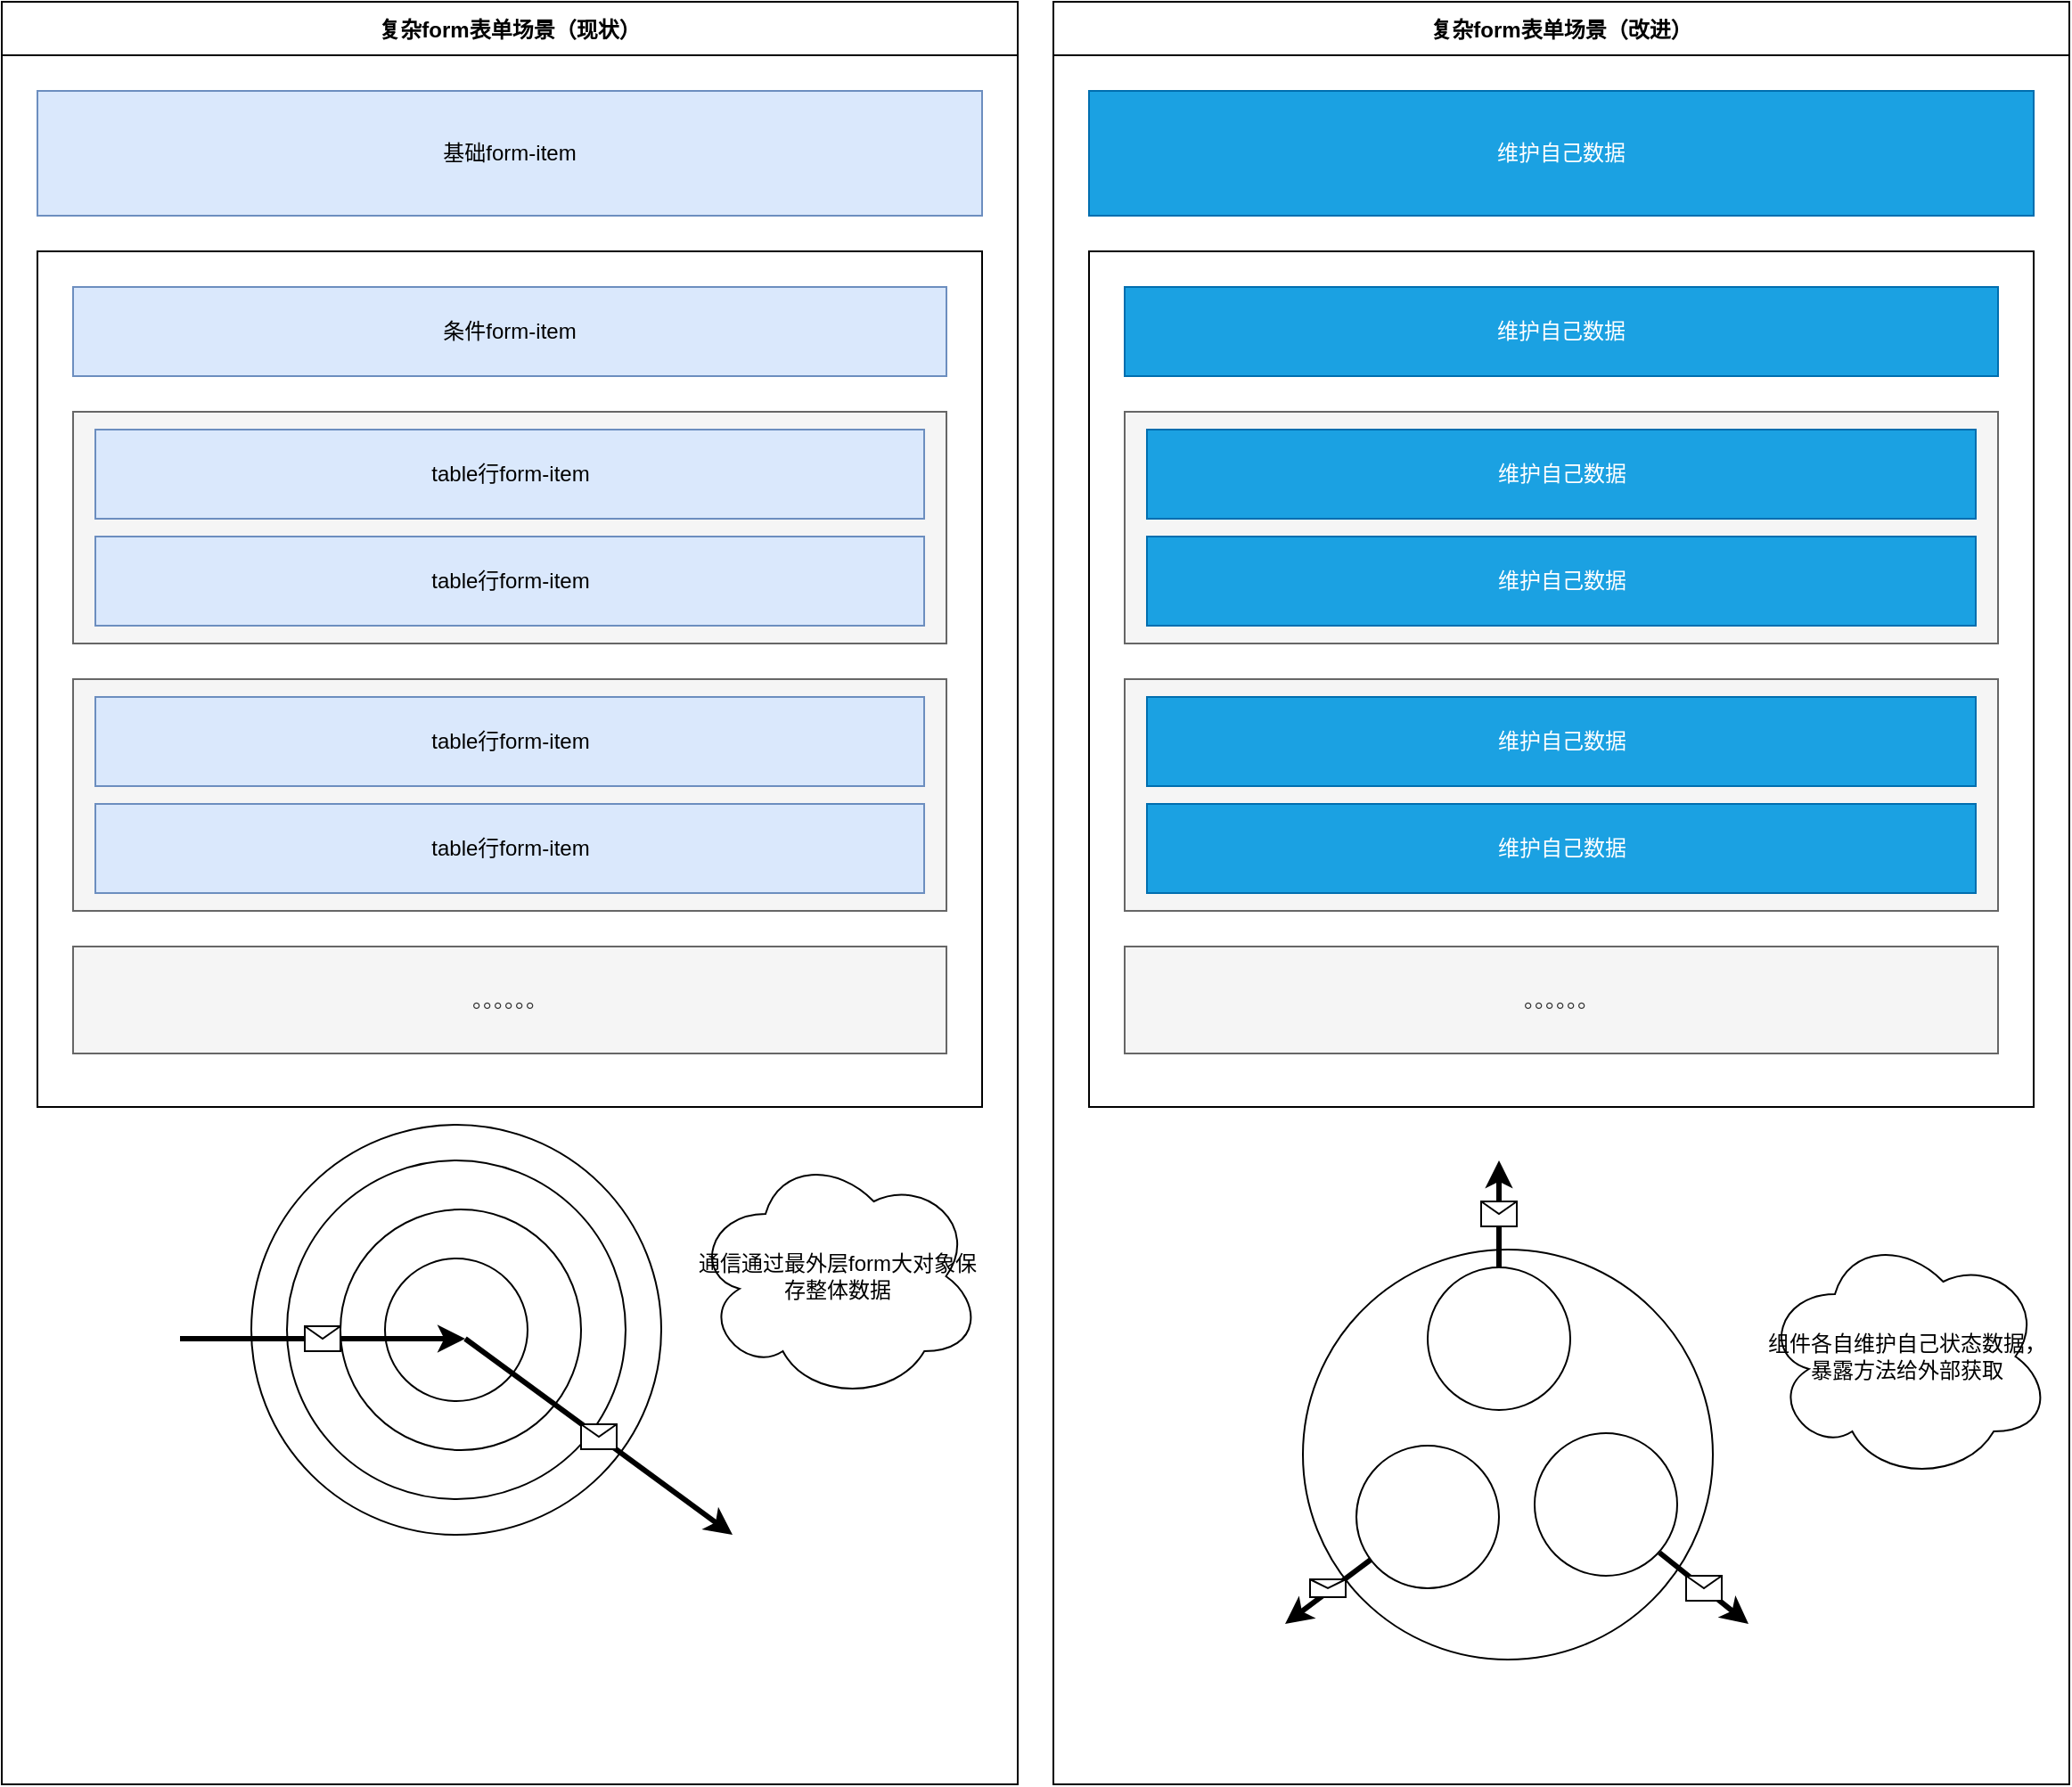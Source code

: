 <mxfile version="20.2.7" type="github">
  <diagram id="Zaga9qkzAIN2O5LOIXib" name="第 1 页">
    <mxGraphModel dx="1586" dy="1122" grid="1" gridSize="10" guides="1" tooltips="1" connect="1" arrows="1" fold="1" page="1" pageScale="1" pageWidth="1200" pageHeight="1920" math="0" shadow="0">
      <root>
        <mxCell id="0" />
        <mxCell id="1" parent="0" />
        <mxCell id="MjGtJd_8UJtEKSlYFc13-2" value="复杂form表单场景（现状）" style="swimlane;startSize=30;" vertex="1" parent="1">
          <mxGeometry x="50" y="40" width="570" height="1000" as="geometry" />
        </mxCell>
        <mxCell id="MjGtJd_8UJtEKSlYFc13-5" value="基础form-item" style="rounded=0;whiteSpace=wrap;html=1;fillColor=#dae8fc;strokeColor=#6c8ebf;" vertex="1" parent="MjGtJd_8UJtEKSlYFc13-2">
          <mxGeometry x="20" y="50" width="530" height="70" as="geometry" />
        </mxCell>
        <mxCell id="MjGtJd_8UJtEKSlYFc13-6" value="" style="rounded=0;whiteSpace=wrap;html=1;" vertex="1" parent="MjGtJd_8UJtEKSlYFc13-2">
          <mxGeometry x="20" y="140" width="530" height="480" as="geometry" />
        </mxCell>
        <mxCell id="MjGtJd_8UJtEKSlYFc13-7" value="条件form-item" style="rounded=0;whiteSpace=wrap;html=1;fillColor=#dae8fc;strokeColor=#6c8ebf;" vertex="1" parent="MjGtJd_8UJtEKSlYFc13-2">
          <mxGeometry x="40" y="160" width="490" height="50" as="geometry" />
        </mxCell>
        <mxCell id="MjGtJd_8UJtEKSlYFc13-8" value="" style="rounded=0;whiteSpace=wrap;html=1;fillColor=#f5f5f5;fontColor=#333333;strokeColor=#666666;" vertex="1" parent="MjGtJd_8UJtEKSlYFc13-2">
          <mxGeometry x="40" y="230" width="490" height="130" as="geometry" />
        </mxCell>
        <mxCell id="MjGtJd_8UJtEKSlYFc13-9" value="table行form-item" style="rounded=0;whiteSpace=wrap;html=1;fillColor=#dae8fc;strokeColor=#6c8ebf;" vertex="1" parent="MjGtJd_8UJtEKSlYFc13-2">
          <mxGeometry x="52.5" y="240" width="465" height="50" as="geometry" />
        </mxCell>
        <mxCell id="MjGtJd_8UJtEKSlYFc13-10" value="table行form-item" style="rounded=0;whiteSpace=wrap;html=1;fillColor=#dae8fc;strokeColor=#6c8ebf;" vertex="1" parent="MjGtJd_8UJtEKSlYFc13-2">
          <mxGeometry x="52.5" y="300" width="465" height="50" as="geometry" />
        </mxCell>
        <mxCell id="MjGtJd_8UJtEKSlYFc13-14" value="" style="rounded=0;whiteSpace=wrap;html=1;fillColor=#f5f5f5;fontColor=#333333;strokeColor=#666666;" vertex="1" parent="MjGtJd_8UJtEKSlYFc13-2">
          <mxGeometry x="40" y="380" width="490" height="130" as="geometry" />
        </mxCell>
        <mxCell id="MjGtJd_8UJtEKSlYFc13-15" value="table行form-item" style="rounded=0;whiteSpace=wrap;html=1;fillColor=#dae8fc;strokeColor=#6c8ebf;" vertex="1" parent="MjGtJd_8UJtEKSlYFc13-2">
          <mxGeometry x="52.5" y="390" width="465" height="50" as="geometry" />
        </mxCell>
        <mxCell id="MjGtJd_8UJtEKSlYFc13-16" value="table行form-item" style="rounded=0;whiteSpace=wrap;html=1;fillColor=#dae8fc;strokeColor=#6c8ebf;" vertex="1" parent="MjGtJd_8UJtEKSlYFc13-2">
          <mxGeometry x="52.5" y="450" width="465" height="50" as="geometry" />
        </mxCell>
        <mxCell id="MjGtJd_8UJtEKSlYFc13-17" value="。。。。。。" style="rounded=0;whiteSpace=wrap;html=1;fillColor=#f5f5f5;fontColor=#333333;strokeColor=#666666;" vertex="1" parent="MjGtJd_8UJtEKSlYFc13-2">
          <mxGeometry x="40" y="530" width="490" height="60" as="geometry" />
        </mxCell>
        <mxCell id="MjGtJd_8UJtEKSlYFc13-18" value="" style="ellipse;whiteSpace=wrap;html=1;aspect=fixed;" vertex="1" parent="MjGtJd_8UJtEKSlYFc13-2">
          <mxGeometry x="140" y="630" width="230" height="230" as="geometry" />
        </mxCell>
        <mxCell id="MjGtJd_8UJtEKSlYFc13-20" value="" style="ellipse;whiteSpace=wrap;html=1;aspect=fixed;" vertex="1" parent="MjGtJd_8UJtEKSlYFc13-2">
          <mxGeometry x="160" y="650" width="190" height="190" as="geometry" />
        </mxCell>
        <mxCell id="MjGtJd_8UJtEKSlYFc13-19" value="" style="ellipse;whiteSpace=wrap;html=1;aspect=fixed;" vertex="1" parent="MjGtJd_8UJtEKSlYFc13-2">
          <mxGeometry x="190" y="677.5" width="135" height="135" as="geometry" />
        </mxCell>
        <mxCell id="MjGtJd_8UJtEKSlYFc13-21" value="" style="ellipse;whiteSpace=wrap;html=1;aspect=fixed;" vertex="1" parent="MjGtJd_8UJtEKSlYFc13-2">
          <mxGeometry x="215" y="705" width="80" height="80" as="geometry" />
        </mxCell>
        <mxCell id="MjGtJd_8UJtEKSlYFc13-28" value="" style="endArrow=classic;html=1;rounded=0;strokeWidth=3;" edge="1" parent="MjGtJd_8UJtEKSlYFc13-2">
          <mxGeometry relative="1" as="geometry">
            <mxPoint x="100" y="750" as="sourcePoint" />
            <mxPoint x="260" y="750" as="targetPoint" />
            <Array as="points">
              <mxPoint x="120" y="750" />
            </Array>
          </mxGeometry>
        </mxCell>
        <mxCell id="MjGtJd_8UJtEKSlYFc13-29" value="" style="shape=message;html=1;outlineConnect=0;" vertex="1" parent="MjGtJd_8UJtEKSlYFc13-28">
          <mxGeometry width="20" height="14" relative="1" as="geometry">
            <mxPoint x="-10" y="-7" as="offset" />
          </mxGeometry>
        </mxCell>
        <mxCell id="MjGtJd_8UJtEKSlYFc13-54" value="通信通过最外层form大对象保存整体数据" style="ellipse;shape=cloud;whiteSpace=wrap;html=1;" vertex="1" parent="MjGtJd_8UJtEKSlYFc13-2">
          <mxGeometry x="388" y="645" width="162" height="140" as="geometry" />
        </mxCell>
        <mxCell id="MjGtJd_8UJtEKSlYFc13-75" value="" style="endArrow=classic;html=1;rounded=0;strokeWidth=3;" edge="1" parent="MjGtJd_8UJtEKSlYFc13-2">
          <mxGeometry relative="1" as="geometry">
            <mxPoint x="260" y="750" as="sourcePoint" />
            <mxPoint x="410" y="860" as="targetPoint" />
          </mxGeometry>
        </mxCell>
        <mxCell id="MjGtJd_8UJtEKSlYFc13-76" value="" style="shape=message;html=1;outlineConnect=0;" vertex="1" parent="MjGtJd_8UJtEKSlYFc13-75">
          <mxGeometry width="20" height="14" relative="1" as="geometry">
            <mxPoint x="-10" y="-7" as="offset" />
          </mxGeometry>
        </mxCell>
        <mxCell id="MjGtJd_8UJtEKSlYFc13-31" value="复杂form表单场景（改进）" style="swimlane;startSize=30;" vertex="1" parent="1">
          <mxGeometry x="640" y="40" width="570" height="1000" as="geometry" />
        </mxCell>
        <mxCell id="MjGtJd_8UJtEKSlYFc13-32" value="维护自己数据" style="rounded=0;whiteSpace=wrap;html=1;fillColor=#1ba1e2;strokeColor=#006EAF;fontColor=#ffffff;" vertex="1" parent="MjGtJd_8UJtEKSlYFc13-31">
          <mxGeometry x="20" y="50" width="530" height="70" as="geometry" />
        </mxCell>
        <mxCell id="MjGtJd_8UJtEKSlYFc13-33" value="" style="rounded=0;whiteSpace=wrap;html=1;" vertex="1" parent="MjGtJd_8UJtEKSlYFc13-31">
          <mxGeometry x="20" y="140" width="530" height="480" as="geometry" />
        </mxCell>
        <mxCell id="MjGtJd_8UJtEKSlYFc13-34" value="维护自己数据" style="rounded=0;whiteSpace=wrap;html=1;fillColor=#1ba1e2;strokeColor=#006EAF;fontColor=#ffffff;" vertex="1" parent="MjGtJd_8UJtEKSlYFc13-31">
          <mxGeometry x="40" y="160" width="490" height="50" as="geometry" />
        </mxCell>
        <mxCell id="MjGtJd_8UJtEKSlYFc13-35" value="" style="rounded=0;whiteSpace=wrap;html=1;fillColor=#f5f5f5;fontColor=#333333;strokeColor=#666666;" vertex="1" parent="MjGtJd_8UJtEKSlYFc13-31">
          <mxGeometry x="40" y="230" width="490" height="130" as="geometry" />
        </mxCell>
        <mxCell id="MjGtJd_8UJtEKSlYFc13-36" value="&lt;span style=&quot;color: rgb(255, 255, 255);&quot;&gt;维护自己数据&lt;/span&gt;" style="rounded=0;whiteSpace=wrap;html=1;fillColor=#1ba1e2;strokeColor=#006EAF;fontColor=#ffffff;" vertex="1" parent="MjGtJd_8UJtEKSlYFc13-31">
          <mxGeometry x="52.5" y="240" width="465" height="50" as="geometry" />
        </mxCell>
        <mxCell id="MjGtJd_8UJtEKSlYFc13-37" value="&lt;span style=&quot;color: rgb(255, 255, 255);&quot;&gt;维护自己数据&lt;/span&gt;" style="rounded=0;whiteSpace=wrap;html=1;fillColor=#1ba1e2;strokeColor=#006EAF;fontColor=#ffffff;" vertex="1" parent="MjGtJd_8UJtEKSlYFc13-31">
          <mxGeometry x="52.5" y="300" width="465" height="50" as="geometry" />
        </mxCell>
        <mxCell id="MjGtJd_8UJtEKSlYFc13-38" value="" style="rounded=0;whiteSpace=wrap;html=1;fillColor=#f5f5f5;fontColor=#333333;strokeColor=#666666;" vertex="1" parent="MjGtJd_8UJtEKSlYFc13-31">
          <mxGeometry x="40" y="380" width="490" height="130" as="geometry" />
        </mxCell>
        <mxCell id="MjGtJd_8UJtEKSlYFc13-39" value="&lt;span style=&quot;color: rgb(255, 255, 255);&quot;&gt;维护自己数据&lt;/span&gt;" style="rounded=0;whiteSpace=wrap;html=1;fillColor=#1ba1e2;strokeColor=#006EAF;fontColor=#ffffff;" vertex="1" parent="MjGtJd_8UJtEKSlYFc13-31">
          <mxGeometry x="52.5" y="390" width="465" height="50" as="geometry" />
        </mxCell>
        <mxCell id="MjGtJd_8UJtEKSlYFc13-40" value="&lt;span style=&quot;color: rgb(255, 255, 255);&quot;&gt;维护自己数据&lt;/span&gt;" style="rounded=0;whiteSpace=wrap;html=1;fillColor=#1ba1e2;strokeColor=#006EAF;fontColor=#ffffff;" vertex="1" parent="MjGtJd_8UJtEKSlYFc13-31">
          <mxGeometry x="52.5" y="450" width="465" height="50" as="geometry" />
        </mxCell>
        <mxCell id="MjGtJd_8UJtEKSlYFc13-41" value="。。。。。。" style="rounded=0;whiteSpace=wrap;html=1;fillColor=#f5f5f5;fontColor=#333333;strokeColor=#666666;" vertex="1" parent="MjGtJd_8UJtEKSlYFc13-31">
          <mxGeometry x="40" y="530" width="490" height="60" as="geometry" />
        </mxCell>
        <mxCell id="MjGtJd_8UJtEKSlYFc13-42" value="" style="ellipse;whiteSpace=wrap;html=1;aspect=fixed;" vertex="1" parent="MjGtJd_8UJtEKSlYFc13-31">
          <mxGeometry x="140" y="700" width="230" height="230" as="geometry" />
        </mxCell>
        <mxCell id="MjGtJd_8UJtEKSlYFc13-48" value="" style="ellipse;whiteSpace=wrap;html=1;aspect=fixed;" vertex="1" parent="MjGtJd_8UJtEKSlYFc13-31">
          <mxGeometry x="210" y="710" width="80" height="80" as="geometry" />
        </mxCell>
        <mxCell id="MjGtJd_8UJtEKSlYFc13-49" value="" style="ellipse;whiteSpace=wrap;html=1;aspect=fixed;" vertex="1" parent="MjGtJd_8UJtEKSlYFc13-31">
          <mxGeometry x="170" y="810" width="80" height="80" as="geometry" />
        </mxCell>
        <mxCell id="MjGtJd_8UJtEKSlYFc13-50" value="" style="ellipse;whiteSpace=wrap;html=1;aspect=fixed;" vertex="1" parent="MjGtJd_8UJtEKSlYFc13-31">
          <mxGeometry x="270" y="803" width="80" height="80" as="geometry" />
        </mxCell>
        <mxCell id="MjGtJd_8UJtEKSlYFc13-55" value="组件各自维护自己状态数据，暴露方法给外部获取" style="ellipse;shape=cloud;whiteSpace=wrap;html=1;" vertex="1" parent="MjGtJd_8UJtEKSlYFc13-31">
          <mxGeometry x="398" y="690" width="162" height="140" as="geometry" />
        </mxCell>
        <mxCell id="MjGtJd_8UJtEKSlYFc13-70" value="" style="endArrow=classic;html=1;rounded=0;strokeWidth=3;" edge="1" parent="MjGtJd_8UJtEKSlYFc13-31">
          <mxGeometry relative="1" as="geometry">
            <mxPoint x="340" y="870" as="sourcePoint" />
            <mxPoint x="390" y="910" as="targetPoint" />
          </mxGeometry>
        </mxCell>
        <mxCell id="MjGtJd_8UJtEKSlYFc13-71" value="" style="shape=message;html=1;outlineConnect=0;" vertex="1" parent="MjGtJd_8UJtEKSlYFc13-70">
          <mxGeometry width="20" height="14" relative="1" as="geometry">
            <mxPoint x="-10" y="-7" as="offset" />
          </mxGeometry>
        </mxCell>
        <mxCell id="MjGtJd_8UJtEKSlYFc13-73" value="" style="endArrow=classic;html=1;rounded=0;strokeWidth=3;exitX=0.5;exitY=0;exitDx=0;exitDy=0;" edge="1" parent="MjGtJd_8UJtEKSlYFc13-31" source="MjGtJd_8UJtEKSlYFc13-48">
          <mxGeometry relative="1" as="geometry">
            <mxPoint x="230" y="610" as="sourcePoint" />
            <mxPoint x="250" y="650" as="targetPoint" />
          </mxGeometry>
        </mxCell>
        <mxCell id="MjGtJd_8UJtEKSlYFc13-74" value="" style="shape=message;html=1;outlineConnect=0;" vertex="1" parent="MjGtJd_8UJtEKSlYFc13-73">
          <mxGeometry width="20" height="14" relative="1" as="geometry">
            <mxPoint x="-10" y="-7" as="offset" />
          </mxGeometry>
        </mxCell>
        <mxCell id="MjGtJd_8UJtEKSlYFc13-60" value="" style="endArrow=classic;html=1;rounded=0;strokeWidth=3;" edge="1" parent="1" source="MjGtJd_8UJtEKSlYFc13-49">
          <mxGeometry relative="1" as="geometry">
            <mxPoint x="670" y="880" as="sourcePoint" />
            <mxPoint x="770" y="950" as="targetPoint" />
          </mxGeometry>
        </mxCell>
        <mxCell id="MjGtJd_8UJtEKSlYFc13-61" value="" style="shape=message;html=1;outlineConnect=0;" vertex="1" parent="MjGtJd_8UJtEKSlYFc13-60">
          <mxGeometry width="20" height="10" relative="1" as="geometry">
            <mxPoint x="-10" y="-7" as="offset" />
          </mxGeometry>
        </mxCell>
      </root>
    </mxGraphModel>
  </diagram>
</mxfile>
